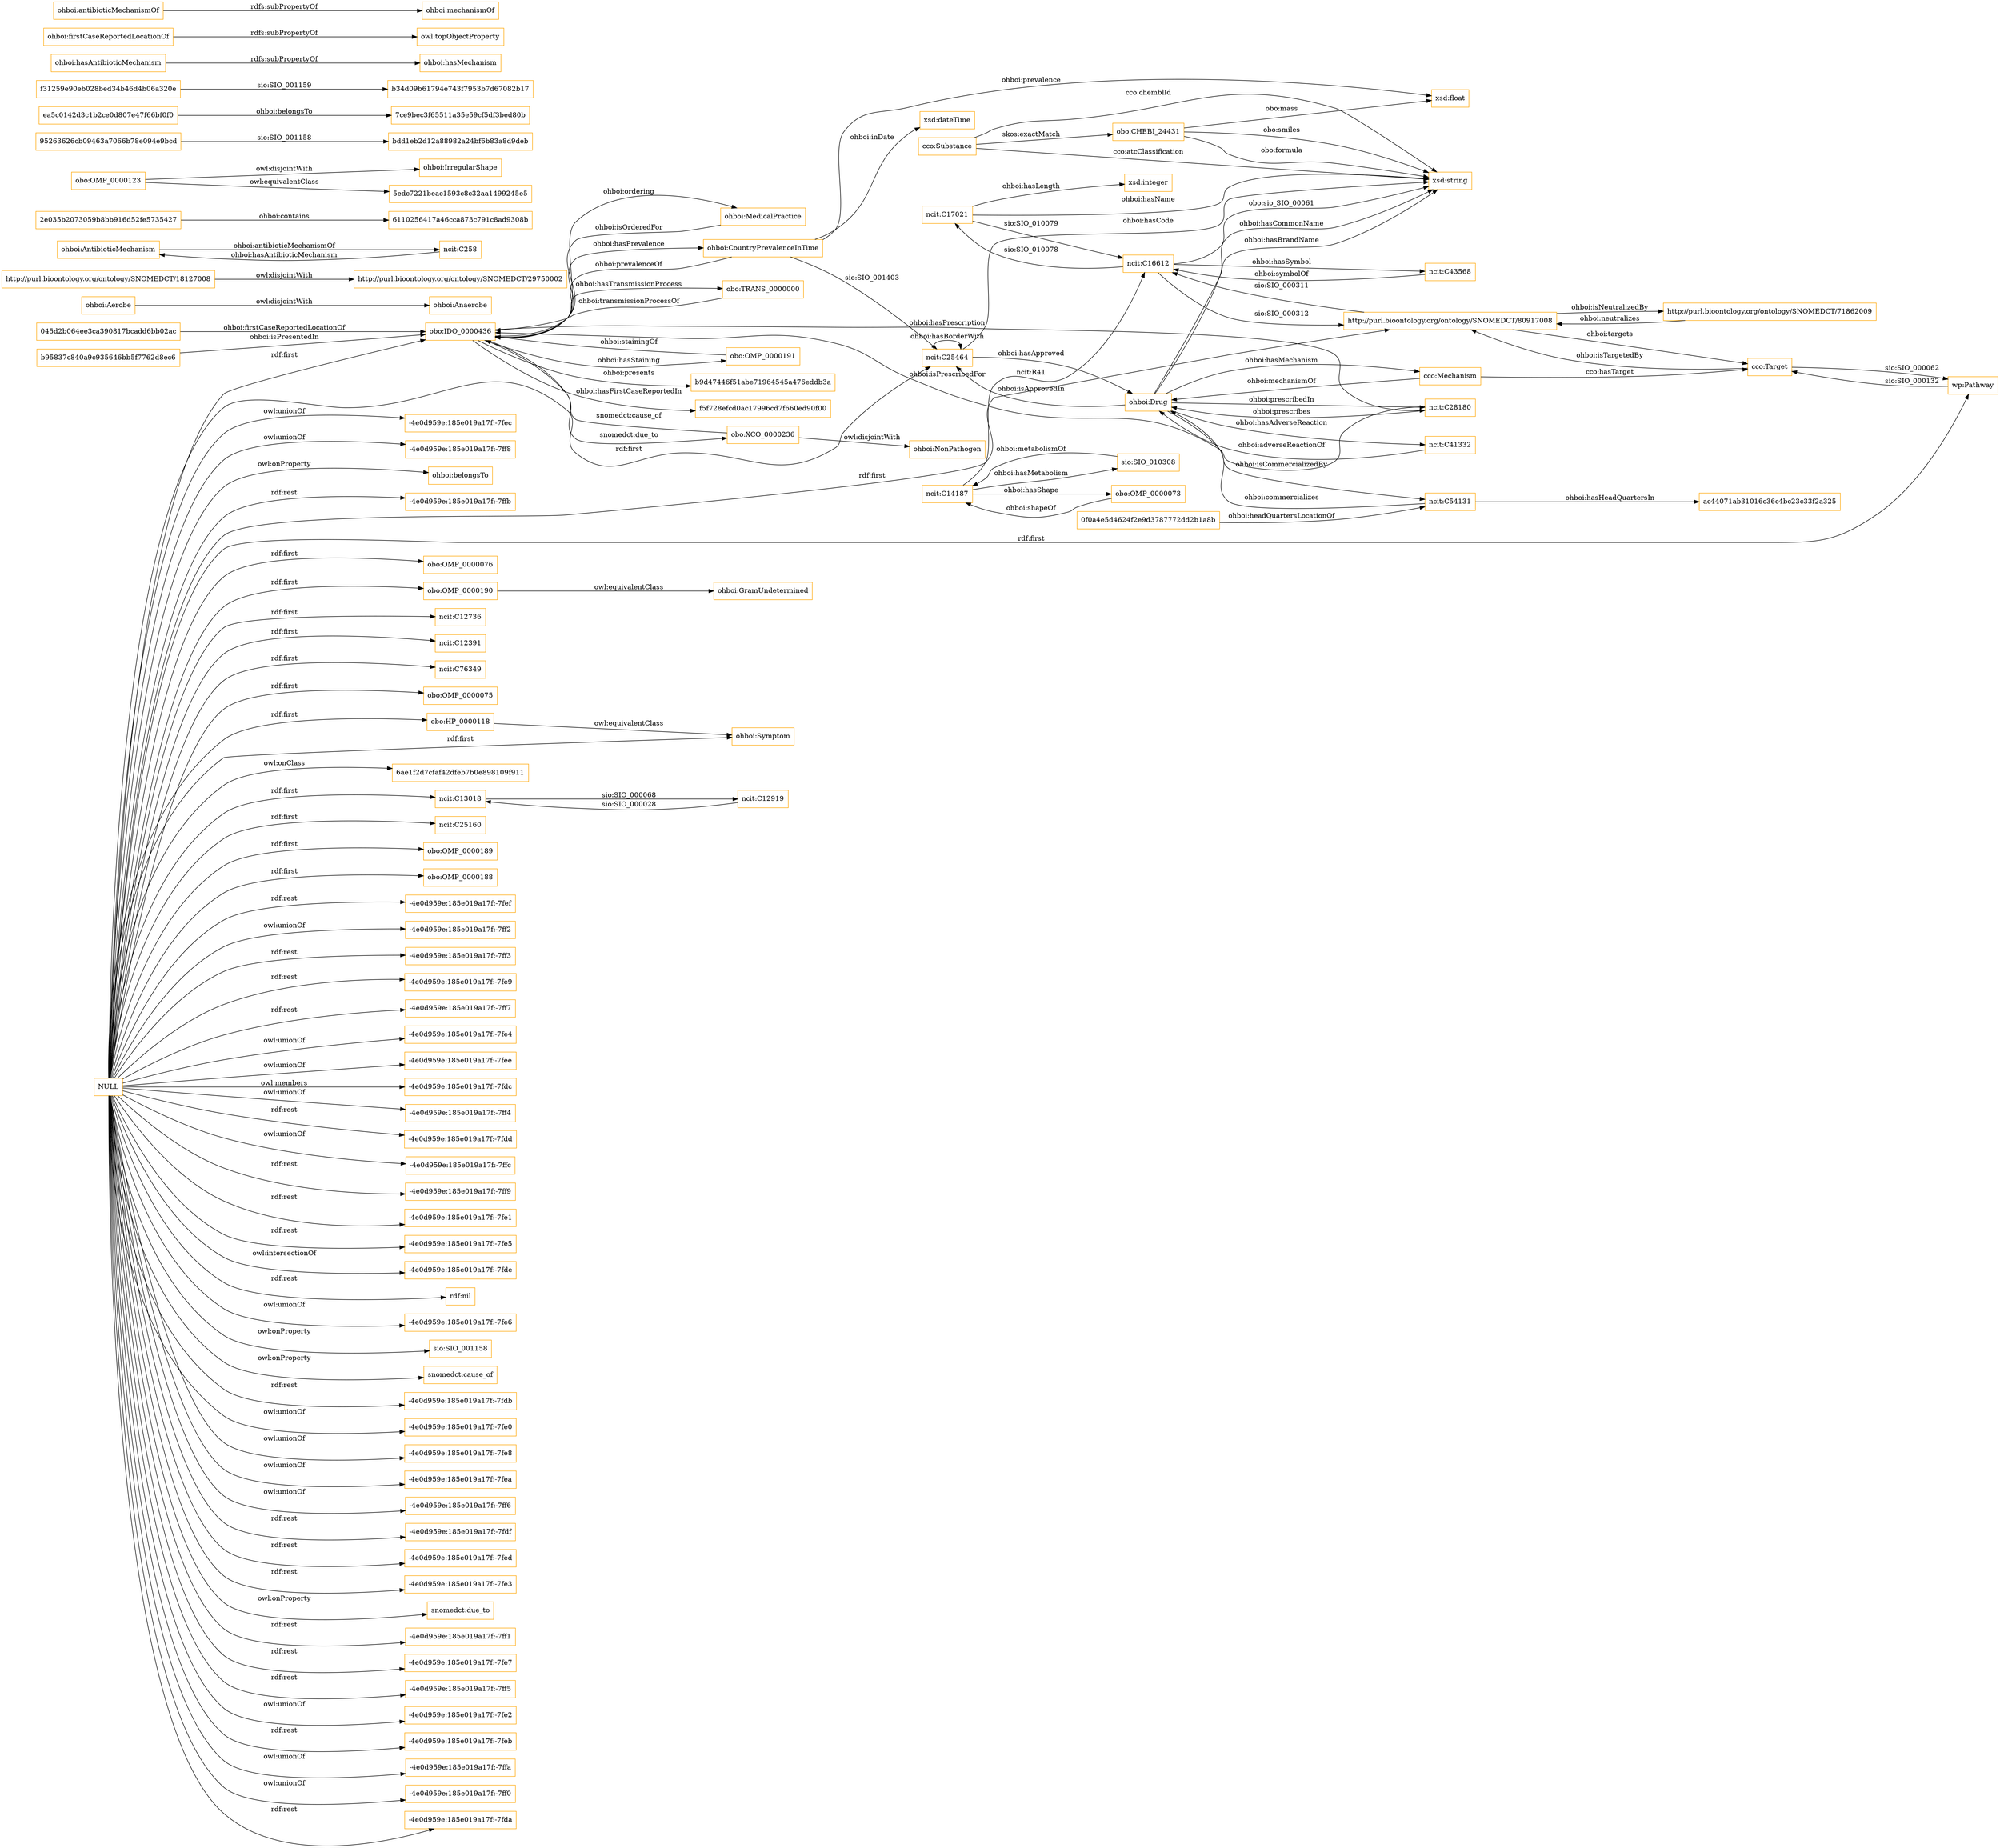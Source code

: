 digraph ar2dtool_diagram { 
rankdir=LR;
size="1501"
node [shape = rectangle, color="orange"]; "obo:CHEBI_24431" "wp:Pathway" "b9d47446f51abe71964545a476eddb3a" "obo:OMP_0000076" "ohboi:Aerobe" "obo:OMP_0000190" "http://purl.bioontology.org/ontology/SNOMEDCT/29750002" "ncit:C12736" "ncit:C12391" "ncit:C54131" "obo:TRANS_0000000" "ncit:C43568" "ncit:C76349" "ohboi:CountryPrevalenceInTime" "ohboi:AntibioticMechanism" "ncit:C28180" "2e035b2073059b8bb916d52fe5735427" "ncit:C17021" "ohboi:GramUndetermined" "http://purl.bioontology.org/ontology/SNOMEDCT/71862009" "obo:OMP_0000075" "ohboi:Drug" "cco:Substance" "obo:OMP_0000123" "obo:HP_0000118" "http://purl.bioontology.org/ontology/SNOMEDCT/18127008" "ncit:C16612" "b95837c840a9c935646bb5f7762d8ec6" "ohboi:IrregularShape" "obo:XCO_0000236" "bdd1eb2d12a88982a24bf6b83a8d9deb" "045d2b064ee3ca390817bcadd6bb02ac" "6ae1f2d7cfaf42dfeb7b0e898109f911" "ncit:C13018" "ohboi:Anaerobe" "ac44071ab31016c36c4bc23c33f2a325" "cco:Target" "cco:Mechanism" "7ce9bec3f65511a35e59cf5df3bed80b" "f31259e90eb028bed34b46d4b06a320e" "ncit:C25160" "ohboi:NonPathogen" "95263626cb09463a7066b78e094e9bcd" "b34d09b61794e743f7953b7d67082b17" "obo:OMP_0000191" "5edc7221beac1593c8c32aa1499245e5" "ncit:C41332" "ohboi:Symptom" "6110256417a46cca873c791c8ad9308b" "sio:SIO_010308" "http://purl.bioontology.org/ontology/SNOMEDCT/80917008" "obo:OMP_0000189" "f5f728efcd0ac17996cd7f660ed90f00" "obo:IDO_0000436" "ncit:C25464" "0f0a4e5d4624f2e9d3787772dd2b1a8b" "ncit:C258" "ncit:C12919" "ncit:C14187" "obo:OMP_0000073" "obo:OMP_0000188" "ohboi:MedicalPractice" "ea5c0142d3c1b2ce0d807e47f66bf0f0" ; /*classes style*/
	"ohboi:Aerobe" -> "ohboi:Anaerobe" [ label = "owl:disjointWith" ];
	"ohboi:hasAntibioticMechanism" -> "ohboi:hasMechanism" [ label = "rdfs:subPropertyOf" ];
	"ohboi:firstCaseReportedLocationOf" -> "owl:topObjectProperty" [ label = "rdfs:subPropertyOf" ];
	"http://purl.bioontology.org/ontology/SNOMEDCT/18127008" -> "http://purl.bioontology.org/ontology/SNOMEDCT/29750002" [ label = "owl:disjointWith" ];
	"ohboi:antibioticMechanismOf" -> "ohboi:mechanismOf" [ label = "rdfs:subPropertyOf" ];
	"obo:OMP_0000123" -> "ohboi:IrregularShape" [ label = "owl:disjointWith" ];
	"obo:OMP_0000123" -> "5edc7221beac1593c8c32aa1499245e5" [ label = "owl:equivalentClass" ];
	"obo:HP_0000118" -> "ohboi:Symptom" [ label = "owl:equivalentClass" ];
	"NULL" -> "-4e0d959e:185e019a17f:-7fef" [ label = "rdf:rest" ];
	"NULL" -> "-4e0d959e:185e019a17f:-7ff2" [ label = "owl:unionOf" ];
	"NULL" -> "-4e0d959e:185e019a17f:-7ff3" [ label = "rdf:rest" ];
	"NULL" -> "-4e0d959e:185e019a17f:-7fe9" [ label = "rdf:rest" ];
	"NULL" -> "-4e0d959e:185e019a17f:-7ff7" [ label = "rdf:rest" ];
	"NULL" -> "ncit:C12736" [ label = "rdf:first" ];
	"NULL" -> "-4e0d959e:185e019a17f:-7fe4" [ label = "owl:unionOf" ];
	"NULL" -> "-4e0d959e:185e019a17f:-7fee" [ label = "owl:unionOf" ];
	"NULL" -> "-4e0d959e:185e019a17f:-7fdc" [ label = "owl:members" ];
	"NULL" -> "6ae1f2d7cfaf42dfeb7b0e898109f911" [ label = "owl:onClass" ];
	"NULL" -> "-4e0d959e:185e019a17f:-7ff4" [ label = "owl:unionOf" ];
	"NULL" -> "ncit:C25464" [ label = "rdf:first" ];
	"NULL" -> "ncit:C12391" [ label = "rdf:first" ];
	"NULL" -> "-4e0d959e:185e019a17f:-7fdd" [ label = "rdf:rest" ];
	"NULL" -> "-4e0d959e:185e019a17f:-7ffc" [ label = "owl:unionOf" ];
	"NULL" -> "-4e0d959e:185e019a17f:-7ff9" [ label = "rdf:rest" ];
	"NULL" -> "-4e0d959e:185e019a17f:-7fe1" [ label = "rdf:rest" ];
	"NULL" -> "obo:OMP_0000076" [ label = "rdf:first" ];
	"NULL" -> "-4e0d959e:185e019a17f:-7fe5" [ label = "rdf:rest" ];
	"NULL" -> "-4e0d959e:185e019a17f:-7fde" [ label = "owl:intersectionOf" ];
	"NULL" -> "wp:Pathway" [ label = "rdf:first" ];
	"NULL" -> "rdf:nil" [ label = "rdf:rest" ];
	"NULL" -> "-4e0d959e:185e019a17f:-7fe6" [ label = "owl:unionOf" ];
	"NULL" -> "sio:SIO_001158" [ label = "owl:onProperty" ];
	"NULL" -> "obo:HP_0000118" [ label = "rdf:first" ];
	"NULL" -> "snomedct:cause_of" [ label = "owl:onProperty" ];
	"NULL" -> "-4e0d959e:185e019a17f:-7fdb" [ label = "rdf:rest" ];
	"NULL" -> "ncit:C13018" [ label = "rdf:first" ];
	"NULL" -> "-4e0d959e:185e019a17f:-7fe0" [ label = "owl:unionOf" ];
	"NULL" -> "-4e0d959e:185e019a17f:-7fe8" [ label = "owl:unionOf" ];
	"NULL" -> "-4e0d959e:185e019a17f:-7fea" [ label = "owl:unionOf" ];
	"NULL" -> "obo:OMP_0000188" [ label = "rdf:first" ];
	"NULL" -> "obo:OMP_0000189" [ label = "rdf:first" ];
	"NULL" -> "-4e0d959e:185e019a17f:-7ff6" [ label = "owl:unionOf" ];
	"NULL" -> "-4e0d959e:185e019a17f:-7fdf" [ label = "rdf:rest" ];
	"NULL" -> "-4e0d959e:185e019a17f:-7fed" [ label = "rdf:rest" ];
	"NULL" -> "ohboi:Symptom" [ label = "rdf:first" ];
	"NULL" -> "-4e0d959e:185e019a17f:-7fe3" [ label = "rdf:rest" ];
	"NULL" -> "snomedct:due_to" [ label = "owl:onProperty" ];
	"NULL" -> "obo:OMP_0000075" [ label = "rdf:first" ];
	"NULL" -> "-4e0d959e:185e019a17f:-7ff1" [ label = "rdf:rest" ];
	"NULL" -> "-4e0d959e:185e019a17f:-7fe7" [ label = "rdf:rest" ];
	"NULL" -> "-4e0d959e:185e019a17f:-7ff5" [ label = "rdf:rest" ];
	"NULL" -> "http://purl.bioontology.org/ontology/SNOMEDCT/80917008" [ label = "rdf:first" ];
	"NULL" -> "ncit:C76349" [ label = "rdf:first" ];
	"NULL" -> "obo:OMP_0000190" [ label = "rdf:first" ];
	"NULL" -> "-4e0d959e:185e019a17f:-7fe2" [ label = "owl:unionOf" ];
	"NULL" -> "-4e0d959e:185e019a17f:-7feb" [ label = "rdf:rest" ];
	"NULL" -> "-4e0d959e:185e019a17f:-7ffa" [ label = "owl:unionOf" ];
	"NULL" -> "-4e0d959e:185e019a17f:-7ff0" [ label = "owl:unionOf" ];
	"NULL" -> "-4e0d959e:185e019a17f:-7fda" [ label = "rdf:rest" ];
	"NULL" -> "-4e0d959e:185e019a17f:-7fec" [ label = "owl:unionOf" ];
	"NULL" -> "-4e0d959e:185e019a17f:-7ff8" [ label = "owl:unionOf" ];
	"NULL" -> "ohboi:belongsTo" [ label = "owl:onProperty" ];
	"NULL" -> "obo:IDO_0000436" [ label = "rdf:first" ];
	"NULL" -> "-4e0d959e:185e019a17f:-7ffb" [ label = "rdf:rest" ];
	"NULL" -> "ncit:C25160" [ label = "rdf:first" ];
	"obo:XCO_0000236" -> "ohboi:NonPathogen" [ label = "owl:disjointWith" ];
	"obo:OMP_0000190" -> "ohboi:GramUndetermined" [ label = "owl:equivalentClass" ];
	"http://purl.bioontology.org/ontology/SNOMEDCT/80917008" -> "cco:Target" [ label = "ohboi:targets" ];
	"ncit:C25464" -> "ncit:C25464" [ label = "ohboi:hasBorderWith" ];
	"obo:IDO_0000436" -> "ohboi:MedicalPractice" [ label = "ohboi:ordering" ];
	"cco:Target" -> "http://purl.bioontology.org/ontology/SNOMEDCT/80917008" [ label = "ohboi:isTargetedBy" ];
	"ohboi:Drug" -> "ncit:C41332" [ label = "ohboi:hasAdverseReaction" ];
	"ncit:C25464" -> "xsd:string" [ label = "ohboi:hasCode" ];
	"0f0a4e5d4624f2e9d3787772dd2b1a8b" -> "ncit:C54131" [ label = "ohboi:headQuartersLocationOf" ];
	"obo:IDO_0000436" -> "obo:TRANS_0000000" [ label = "ohboi:hasTransmissionProcess" ];
	"obo:IDO_0000436" -> "b9d47446f51abe71964545a476eddb3a" [ label = "ohboi:presents" ];
	"ncit:C25464" -> "ohboi:Drug" [ label = "ohboi:hasApproved" ];
	"b95837c840a9c935646bb5f7762d8ec6" -> "obo:IDO_0000436" [ label = "ohboi:isPresentedIn" ];
	"ncit:C17021" -> "xsd:string" [ label = "ohboi:hasName" ];
	"ncit:C17021" -> "xsd:integer" [ label = "ohboi:hasLength" ];
	"cco:Substance" -> "xsd:string" [ label = "cco:atcClassification" ];
	"ohboi:CountryPrevalenceInTime" -> "xsd:float" [ label = "ohboi:prevalence" ];
	"ohboi:Drug" -> "xsd:string" [ label = "ohboi:hasBrandName" ];
	"ncit:C14187" -> "ncit:C16612" [ label = "ncit:R41" ];
	"ohboi:CountryPrevalenceInTime" -> "ncit:C25464" [ label = "sio:SIO_001403" ];
	"ncit:C16612" -> "ncit:C43568" [ label = "ohboi:hasSymbol" ];
	"obo:CHEBI_24431" -> "xsd:string" [ label = "obo:smiles" ];
	"cco:Substance" -> "xsd:string" [ label = "cco:chemblId" ];
	"wp:Pathway" -> "cco:Target" [ label = "sio:SIO_000132" ];
	"ohboi:Drug" -> "xsd:string" [ label = "ohboi:hasCommonName" ];
	"obo:XCO_0000236" -> "obo:IDO_0000436" [ label = "snomedct:cause_of" ];
	"obo:CHEBI_24431" -> "xsd:float" [ label = "obo:mass" ];
	"obo:IDO_0000436" -> "obo:OMP_0000191" [ label = "ohboi:hasStaining" ];
	"ncit:C54131" -> "ohboi:Drug" [ label = "ohboi:commercializes" ];
	"obo:IDO_0000436" -> "ohboi:CountryPrevalenceInTime" [ label = "ohboi:hasPrevalence" ];
	"obo:CHEBI_24431" -> "xsd:string" [ label = "obo:formula" ];
	"http://purl.bioontology.org/ontology/SNOMEDCT/80917008" -> "http://purl.bioontology.org/ontology/SNOMEDCT/71862009" [ label = "ohboi:isNeutralizedBy" ];
	"ncit:C13018" -> "ncit:C12919" [ label = "sio:SIO_000068" ];
	"045d2b064ee3ca390817bcadd6bb02ac" -> "obo:IDO_0000436" [ label = "ohboi:firstCaseReportedLocationOf" ];
	"ncit:C54131" -> "ac44071ab31016c36c4bc23c33f2a325" [ label = "ohboi:hasHeadQuartersIn" ];
	"ohboi:CountryPrevalenceInTime" -> "obo:IDO_0000436" [ label = "ohboi:prevalenceOf" ];
	"ncit:C43568" -> "ncit:C16612" [ label = "ohboi:symbolOf" ];
	"obo:IDO_0000436" -> "ncit:C28180" [ label = "ohboi:hasPrescription" ];
	"sio:SIO_010308" -> "ncit:C14187" [ label = "ohboi:metabolismOf" ];
	"ohboi:AntibioticMechanism" -> "ncit:C258" [ label = "ohboi:antibioticMechanismOf" ];
	"cco:Target" -> "wp:Pathway" [ label = "sio:SIO_000062" ];
	"obo:OMP_0000073" -> "ncit:C14187" [ label = "ohboi:shapeOf" ];
	"ncit:C28180" -> "ohboi:Drug" [ label = "ohboi:prescribes" ];
	"2e035b2073059b8bb916d52fe5735427" -> "6110256417a46cca873c791c8ad9308b" [ label = "ohboi:contains" ];
	"ncit:C16612" -> "xsd:string" [ label = "obo:sio_SIO_00061" ];
	"ncit:C17021" -> "ncit:C16612" [ label = "sio:SIO_010079" ];
	"ncit:C16612" -> "ncit:C17021" [ label = "sio:SIO_010078" ];
	"ohboi:Drug" -> "cco:Mechanism" [ label = "ohboi:hasMechanism" ];
	"ohboi:Drug" -> "ncit:C28180" [ label = "ohboi:prescribedIn" ];
	"obo:IDO_0000436" -> "obo:XCO_0000236" [ label = "snomedct:due_to" ];
	"ncit:C14187" -> "sio:SIO_010308" [ label = "ohboi:hasMetabolism" ];
	"ncit:C28180" -> "obo:IDO_0000436" [ label = "ohboi:isPrescribedFor" ];
	"http://purl.bioontology.org/ontology/SNOMEDCT/71862009" -> "http://purl.bioontology.org/ontology/SNOMEDCT/80917008" [ label = "ohboi:neutralizes" ];
	"cco:Substance" -> "obo:CHEBI_24431" [ label = "skos:exactMatch" ];
	"obo:IDO_0000436" -> "f5f728efcd0ac17996cd7f660ed90f00" [ label = "ohboi:hasFirstCaseReportedIn" ];
	"obo:OMP_0000191" -> "obo:IDO_0000436" [ label = "ohboi:stainingOf" ];
	"ohboi:MedicalPractice" -> "obo:IDO_0000436" [ label = "ohboi:isOrderedFor" ];
	"ncit:C41332" -> "ohboi:Drug" [ label = "ohboi:adverseReactionOf" ];
	"ncit:C16612" -> "http://purl.bioontology.org/ontology/SNOMEDCT/80917008" [ label = "sio:SIO_000312" ];
	"obo:TRANS_0000000" -> "obo:IDO_0000436" [ label = "ohboi:transmissionProcessOf" ];
	"http://purl.bioontology.org/ontology/SNOMEDCT/80917008" -> "ncit:C16612" [ label = "sio:SIO_000311" ];
	"cco:Mechanism" -> "cco:Target" [ label = "cco:hasTarget" ];
	"ncit:C258" -> "ohboi:AntibioticMechanism" [ label = "ohboi:hasAntibioticMechanism" ];
	"ohboi:Drug" -> "ncit:C54131" [ label = "ohboi:isCommercializedBy" ];
	"ohboi:CountryPrevalenceInTime" -> "xsd:dateTime" [ label = "ohboi:inDate" ];
	"ncit:C14187" -> "obo:OMP_0000073" [ label = "ohboi:hasShape" ];
	"ohboi:Drug" -> "ncit:C25464" [ label = "ohboi:isApprovedIn" ];
	"cco:Mechanism" -> "ohboi:Drug" [ label = "ohboi:mechanismOf" ];
	"ea5c0142d3c1b2ce0d807e47f66bf0f0" -> "7ce9bec3f65511a35e59cf5df3bed80b" [ label = "ohboi:belongsTo" ];
	"95263626cb09463a7066b78e094e9bcd" -> "bdd1eb2d12a88982a24bf6b83a8d9deb" [ label = "sio:SIO_001158" ];
	"f31259e90eb028bed34b46d4b06a320e" -> "b34d09b61794e743f7953b7d67082b17" [ label = "sio:SIO_001159" ];
	"ncit:C12919" -> "ncit:C13018" [ label = "sio:SIO_000028" ];

}
